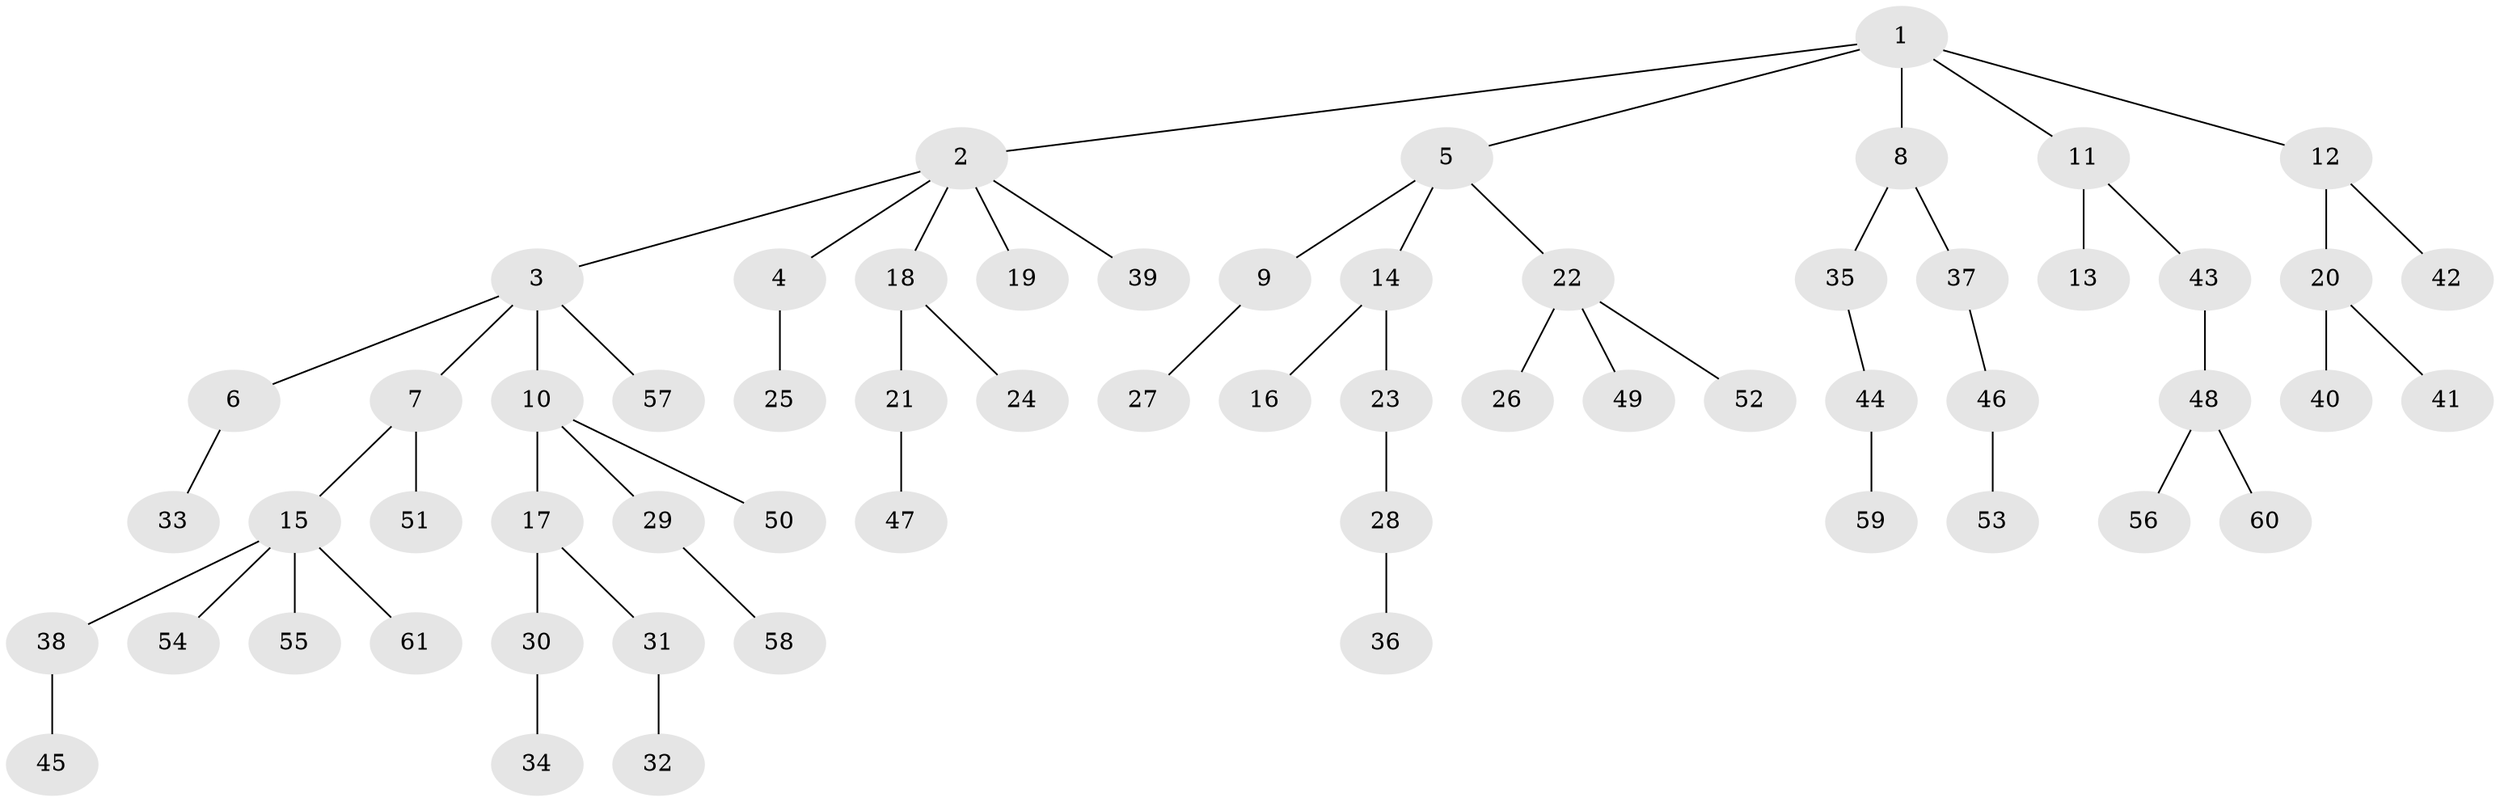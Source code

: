 // Generated by graph-tools (version 1.1) at 2025/02/03/09/25 03:02:16]
// undirected, 61 vertices, 60 edges
graph export_dot {
graph [start="1"]
  node [color=gray90,style=filled];
  1;
  2;
  3;
  4;
  5;
  6;
  7;
  8;
  9;
  10;
  11;
  12;
  13;
  14;
  15;
  16;
  17;
  18;
  19;
  20;
  21;
  22;
  23;
  24;
  25;
  26;
  27;
  28;
  29;
  30;
  31;
  32;
  33;
  34;
  35;
  36;
  37;
  38;
  39;
  40;
  41;
  42;
  43;
  44;
  45;
  46;
  47;
  48;
  49;
  50;
  51;
  52;
  53;
  54;
  55;
  56;
  57;
  58;
  59;
  60;
  61;
  1 -- 2;
  1 -- 5;
  1 -- 8;
  1 -- 11;
  1 -- 12;
  2 -- 3;
  2 -- 4;
  2 -- 18;
  2 -- 19;
  2 -- 39;
  3 -- 6;
  3 -- 7;
  3 -- 10;
  3 -- 57;
  4 -- 25;
  5 -- 9;
  5 -- 14;
  5 -- 22;
  6 -- 33;
  7 -- 15;
  7 -- 51;
  8 -- 35;
  8 -- 37;
  9 -- 27;
  10 -- 17;
  10 -- 29;
  10 -- 50;
  11 -- 13;
  11 -- 43;
  12 -- 20;
  12 -- 42;
  14 -- 16;
  14 -- 23;
  15 -- 38;
  15 -- 54;
  15 -- 55;
  15 -- 61;
  17 -- 30;
  17 -- 31;
  18 -- 21;
  18 -- 24;
  20 -- 40;
  20 -- 41;
  21 -- 47;
  22 -- 26;
  22 -- 49;
  22 -- 52;
  23 -- 28;
  28 -- 36;
  29 -- 58;
  30 -- 34;
  31 -- 32;
  35 -- 44;
  37 -- 46;
  38 -- 45;
  43 -- 48;
  44 -- 59;
  46 -- 53;
  48 -- 56;
  48 -- 60;
}
